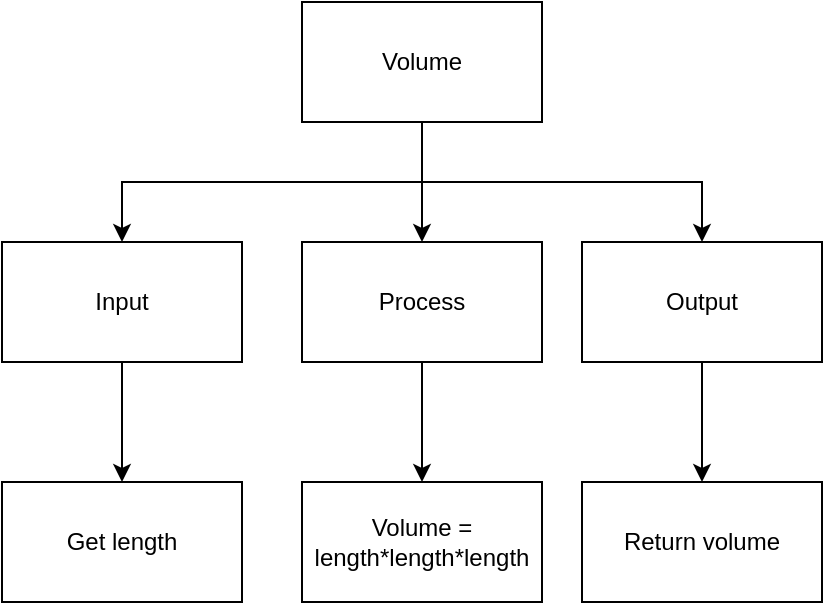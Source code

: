 <mxfile>
    <diagram id="EM5LZPSbkoNqBomrUI9L" name="Page-1">
        <mxGraphModel dx="1261" dy="381" grid="1" gridSize="10" guides="1" tooltips="1" connect="1" arrows="1" fold="1" page="1" pageScale="1" pageWidth="827" pageHeight="1169" math="0" shadow="0">
            <root>
                <mxCell id="0"/>
                <mxCell id="1" parent="0"/>
                <mxCell id="4" style="edgeStyle=orthogonalEdgeStyle;html=1;exitX=0.5;exitY=1;exitDx=0;exitDy=0;entryX=0.5;entryY=0;entryDx=0;entryDy=0;rounded=0;" parent="1" source="3" target="5" edge="1">
                    <mxGeometry relative="1" as="geometry">
                        <mxPoint x="110" y="200" as="targetPoint"/>
                    </mxGeometry>
                </mxCell>
                <mxCell id="13" style="edgeStyle=elbowEdgeStyle;html=1;entryX=0.5;entryY=0;entryDx=0;entryDy=0;elbow=vertical;rounded=0;" edge="1" parent="1" source="3" target="14">
                    <mxGeometry relative="1" as="geometry">
                        <mxPoint x="40" y="170" as="targetPoint"/>
                    </mxGeometry>
                </mxCell>
                <mxCell id="17" style="edgeStyle=elbowEdgeStyle;rounded=0;elbow=vertical;html=1;entryX=0.5;entryY=0;entryDx=0;entryDy=0;" edge="1" parent="1" source="3" target="18">
                    <mxGeometry relative="1" as="geometry">
                        <mxPoint x="330.667" y="180" as="targetPoint"/>
                    </mxGeometry>
                </mxCell>
                <mxCell id="3" value="Volume" style="rounded=0;whiteSpace=wrap;html=1;" parent="1" vertex="1">
                    <mxGeometry x="130" y="60" width="120" height="60" as="geometry"/>
                </mxCell>
                <mxCell id="8" style="edgeStyle=orthogonalEdgeStyle;rounded=0;html=1;entryX=0.5;entryY=0;entryDx=0;entryDy=0;" parent="1" source="5" target="9" edge="1">
                    <mxGeometry relative="1" as="geometry">
                        <mxPoint x="110" y="300" as="targetPoint"/>
                        <Array as="points"/>
                    </mxGeometry>
                </mxCell>
                <mxCell id="5" value="Process" style="rounded=0;whiteSpace=wrap;html=1;" parent="1" vertex="1">
                    <mxGeometry x="130" y="180" width="120" height="60" as="geometry"/>
                </mxCell>
                <mxCell id="9" value="Volume = length*length*length" style="rounded=0;whiteSpace=wrap;html=1;" parent="1" vertex="1">
                    <mxGeometry x="130" y="300" width="120" height="60" as="geometry"/>
                </mxCell>
                <mxCell id="15" style="edgeStyle=elbowEdgeStyle;rounded=0;elbow=vertical;html=1;" edge="1" parent="1" source="14">
                    <mxGeometry relative="1" as="geometry">
                        <mxPoint x="40" y="300" as="targetPoint"/>
                    </mxGeometry>
                </mxCell>
                <mxCell id="14" value="Input" style="rounded=0;whiteSpace=wrap;html=1;" vertex="1" parent="1">
                    <mxGeometry x="-20" y="180" width="120" height="60" as="geometry"/>
                </mxCell>
                <mxCell id="16" value="Get length" style="rounded=0;whiteSpace=wrap;html=1;" vertex="1" parent="1">
                    <mxGeometry x="-20" y="300" width="120" height="60" as="geometry"/>
                </mxCell>
                <mxCell id="20" style="edgeStyle=elbowEdgeStyle;rounded=0;elbow=vertical;html=1;" edge="1" parent="1" source="18" target="19">
                    <mxGeometry relative="1" as="geometry"/>
                </mxCell>
                <mxCell id="18" value="Output" style="rounded=0;whiteSpace=wrap;html=1;" vertex="1" parent="1">
                    <mxGeometry x="270" y="180" width="120" height="60" as="geometry"/>
                </mxCell>
                <mxCell id="19" value="Return volume" style="rounded=0;whiteSpace=wrap;html=1;" vertex="1" parent="1">
                    <mxGeometry x="270" y="300" width="120" height="60" as="geometry"/>
                </mxCell>
            </root>
        </mxGraphModel>
    </diagram>
</mxfile>